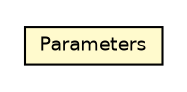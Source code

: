 #!/usr/local/bin/dot
#
# Class diagram 
# Generated by UMLGraph version 5.4 (http://www.umlgraph.org/)
#

digraph G {
	edge [fontname="Helvetica",fontsize=10,labelfontname="Helvetica",labelfontsize=10];
	node [fontname="Helvetica",fontsize=10,shape=plaintext];
	nodesep=0.25;
	ranksep=0.5;
	// jsl.utilities.Parameters
	c142913 [label=<<table title="jsl.utilities.Parameters" border="0" cellborder="1" cellspacing="0" cellpadding="2" port="p" bgcolor="lemonChiffon" href="./Parameters.html">
		<tr><td><table border="0" cellspacing="0" cellpadding="1">
<tr><td align="center" balign="center"> Parameters </td></tr>
		</table></td></tr>
		</table>>, URL="./Parameters.html", fontname="Helvetica", fontcolor="black", fontsize=9.0];
}

